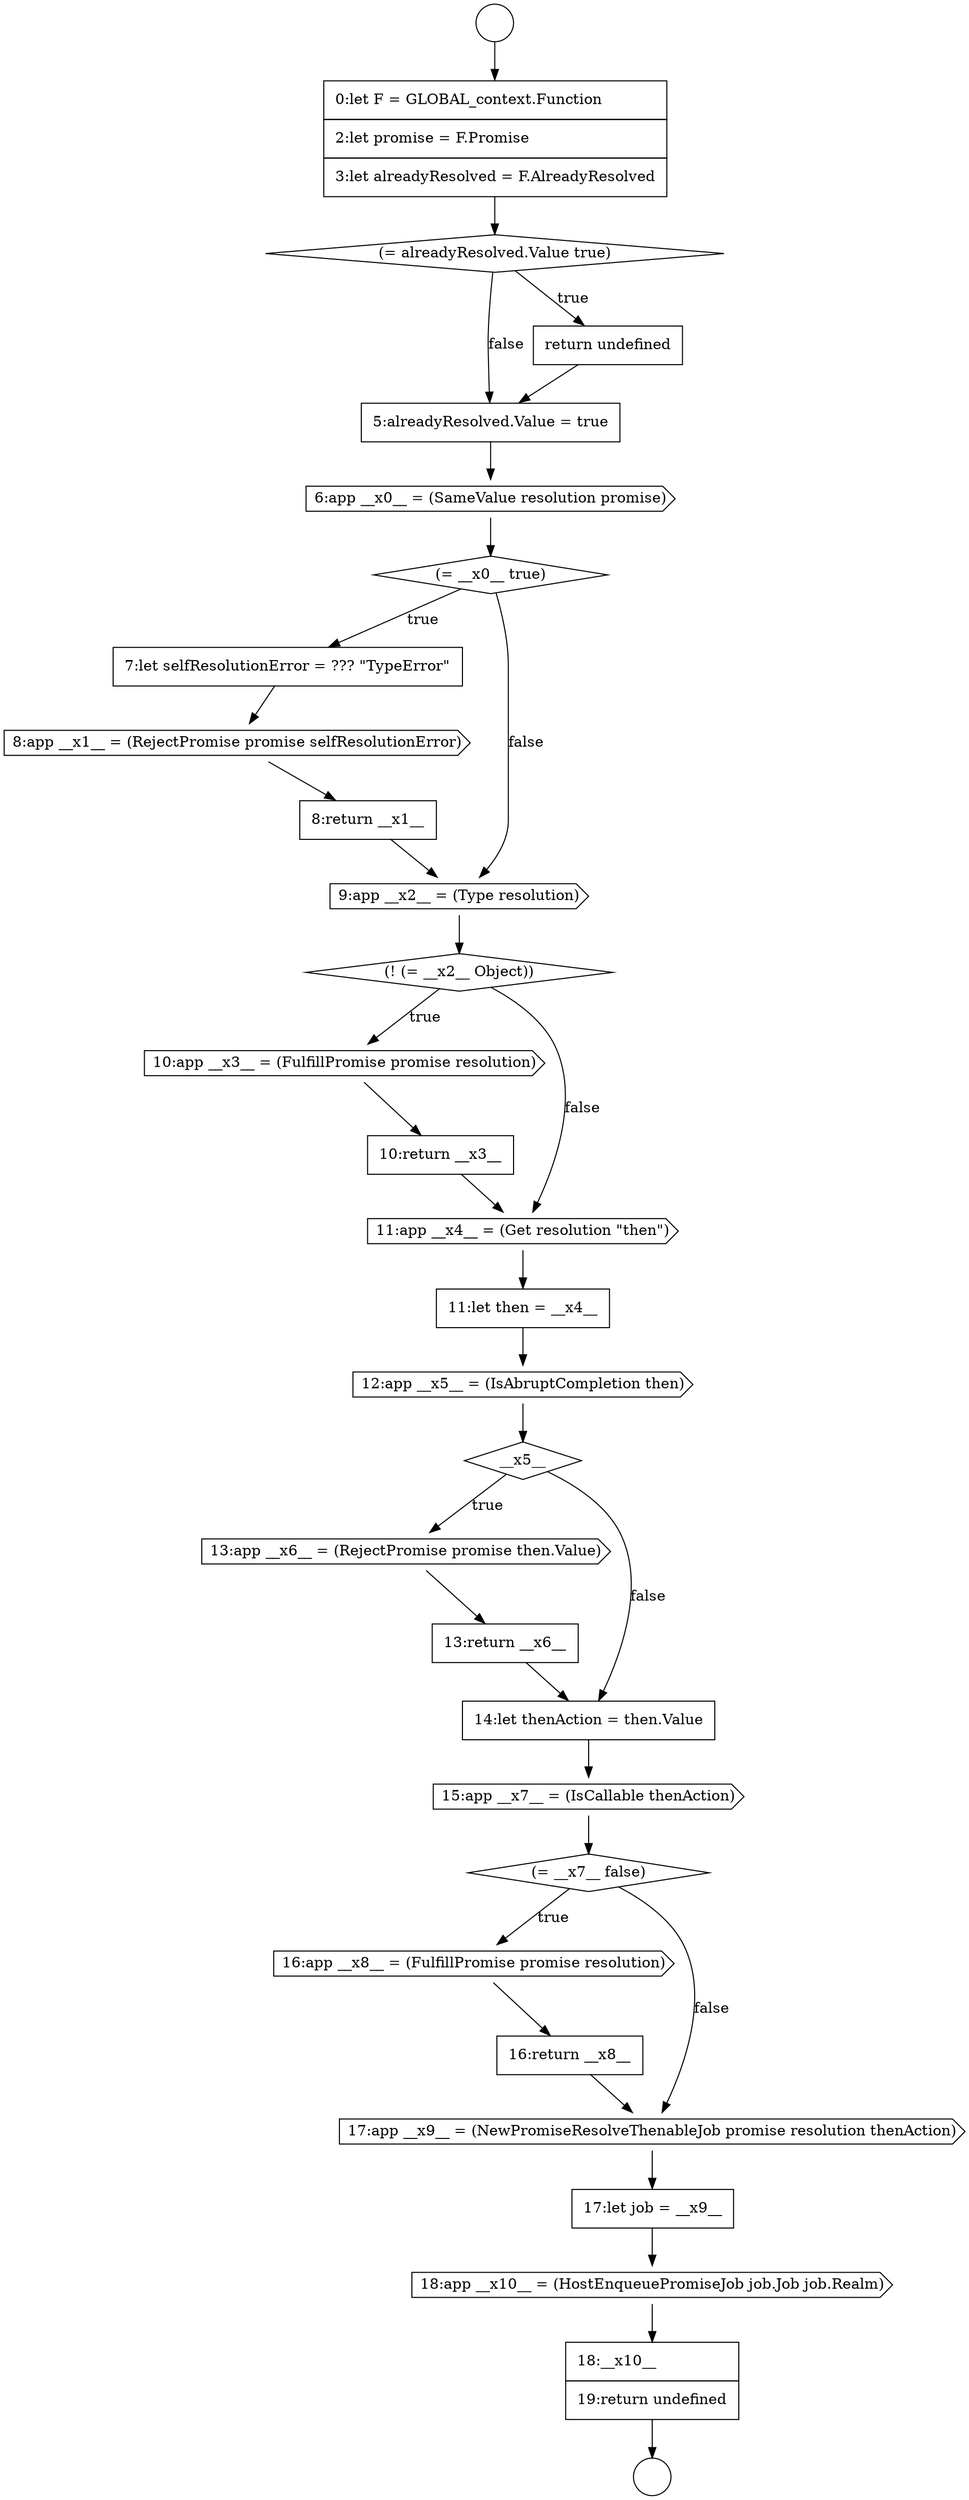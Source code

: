 digraph {
  node18459 [shape=none, margin=0, label=<<font color="black">
    <table border="0" cellborder="1" cellspacing="0" cellpadding="10">
      <tr><td align="left">11:let then = __x4__</td></tr>
    </table>
  </font>> color="black" fillcolor="white" style=filled]
  node18463 [shape=none, margin=0, label=<<font color="black">
    <table border="0" cellborder="1" cellspacing="0" cellpadding="10">
      <tr><td align="left">13:return __x6__</td></tr>
    </table>
  </font>> color="black" fillcolor="white" style=filled]
  node18451 [shape=none, margin=0, label=<<font color="black">
    <table border="0" cellborder="1" cellspacing="0" cellpadding="10">
      <tr><td align="left">7:let selfResolutionError = ??? &quot;TypeError&quot;</td></tr>
    </table>
  </font>> color="black" fillcolor="white" style=filled]
  node18446 [shape=diamond, label=<<font color="black">(= alreadyResolved.Value true)</font>> color="black" fillcolor="white" style=filled]
  node18471 [shape=cds, label=<<font color="black">18:app __x10__ = (HostEnqueuePromiseJob job.Job job.Realm)</font>> color="black" fillcolor="white" style=filled]
  node18452 [shape=cds, label=<<font color="black">8:app __x1__ = (RejectPromise promise selfResolutionError)</font>> color="black" fillcolor="white" style=filled]
  node18461 [shape=diamond, label=<<font color="black">__x5__</font>> color="black" fillcolor="white" style=filled]
  node18444 [shape=circle label=" " color="black" fillcolor="white" style=filled]
  node18457 [shape=none, margin=0, label=<<font color="black">
    <table border="0" cellborder="1" cellspacing="0" cellpadding="10">
      <tr><td align="left">10:return __x3__</td></tr>
    </table>
  </font>> color="black" fillcolor="white" style=filled]
  node18448 [shape=none, margin=0, label=<<font color="black">
    <table border="0" cellborder="1" cellspacing="0" cellpadding="10">
      <tr><td align="left">5:alreadyResolved.Value = true</td></tr>
    </table>
  </font>> color="black" fillcolor="white" style=filled]
  node18466 [shape=diamond, label=<<font color="black">(= __x7__ false)</font>> color="black" fillcolor="white" style=filled]
  node18449 [shape=cds, label=<<font color="black">6:app __x0__ = (SameValue resolution promise)</font>> color="black" fillcolor="white" style=filled]
  node18456 [shape=cds, label=<<font color="black">10:app __x3__ = (FulfillPromise promise resolution)</font>> color="black" fillcolor="white" style=filled]
  node18454 [shape=cds, label=<<font color="black">9:app __x2__ = (Type resolution)</font>> color="black" fillcolor="white" style=filled]
  node18467 [shape=cds, label=<<font color="black">16:app __x8__ = (FulfillPromise promise resolution)</font>> color="black" fillcolor="white" style=filled]
  node18468 [shape=none, margin=0, label=<<font color="black">
    <table border="0" cellborder="1" cellspacing="0" cellpadding="10">
      <tr><td align="left">16:return __x8__</td></tr>
    </table>
  </font>> color="black" fillcolor="white" style=filled]
  node18469 [shape=cds, label=<<font color="black">17:app __x9__ = (NewPromiseResolveThenableJob promise resolution thenAction)</font>> color="black" fillcolor="white" style=filled]
  node18445 [shape=none, margin=0, label=<<font color="black">
    <table border="0" cellborder="1" cellspacing="0" cellpadding="10">
      <tr><td align="left">0:let F = GLOBAL_context.Function</td></tr>
      <tr><td align="left">2:let promise = F.Promise</td></tr>
      <tr><td align="left">3:let alreadyResolved = F.AlreadyResolved</td></tr>
    </table>
  </font>> color="black" fillcolor="white" style=filled]
  node18458 [shape=cds, label=<<font color="black">11:app __x4__ = (Get resolution &quot;then&quot;)</font>> color="black" fillcolor="white" style=filled]
  node18465 [shape=cds, label=<<font color="black">15:app __x7__ = (IsCallable thenAction)</font>> color="black" fillcolor="white" style=filled]
  node18462 [shape=cds, label=<<font color="black">13:app __x6__ = (RejectPromise promise then.Value)</font>> color="black" fillcolor="white" style=filled]
  node18472 [shape=none, margin=0, label=<<font color="black">
    <table border="0" cellborder="1" cellspacing="0" cellpadding="10">
      <tr><td align="left">18:__x10__</td></tr>
      <tr><td align="left">19:return undefined</td></tr>
    </table>
  </font>> color="black" fillcolor="white" style=filled]
  node18455 [shape=diamond, label=<<font color="black">(! (= __x2__ Object))</font>> color="black" fillcolor="white" style=filled]
  node18443 [shape=circle label=" " color="black" fillcolor="white" style=filled]
  node18460 [shape=cds, label=<<font color="black">12:app __x5__ = (IsAbruptCompletion then)</font>> color="black" fillcolor="white" style=filled]
  node18447 [shape=none, margin=0, label=<<font color="black">
    <table border="0" cellborder="1" cellspacing="0" cellpadding="10">
      <tr><td align="left">return undefined</td></tr>
    </table>
  </font>> color="black" fillcolor="white" style=filled]
  node18464 [shape=none, margin=0, label=<<font color="black">
    <table border="0" cellborder="1" cellspacing="0" cellpadding="10">
      <tr><td align="left">14:let thenAction = then.Value</td></tr>
    </table>
  </font>> color="black" fillcolor="white" style=filled]
  node18470 [shape=none, margin=0, label=<<font color="black">
    <table border="0" cellborder="1" cellspacing="0" cellpadding="10">
      <tr><td align="left">17:let job = __x9__</td></tr>
    </table>
  </font>> color="black" fillcolor="white" style=filled]
  node18453 [shape=none, margin=0, label=<<font color="black">
    <table border="0" cellborder="1" cellspacing="0" cellpadding="10">
      <tr><td align="left">8:return __x1__</td></tr>
    </table>
  </font>> color="black" fillcolor="white" style=filled]
  node18450 [shape=diamond, label=<<font color="black">(= __x0__ true)</font>> color="black" fillcolor="white" style=filled]
  node18459 -> node18460 [ color="black"]
  node18468 -> node18469 [ color="black"]
  node18460 -> node18461 [ color="black"]
  node18449 -> node18450 [ color="black"]
  node18470 -> node18471 [ color="black"]
  node18453 -> node18454 [ color="black"]
  node18451 -> node18452 [ color="black"]
  node18466 -> node18467 [label=<<font color="black">true</font>> color="black"]
  node18466 -> node18469 [label=<<font color="black">false</font>> color="black"]
  node18462 -> node18463 [ color="black"]
  node18463 -> node18464 [ color="black"]
  node18467 -> node18468 [ color="black"]
  node18448 -> node18449 [ color="black"]
  node18447 -> node18448 [ color="black"]
  node18469 -> node18470 [ color="black"]
  node18454 -> node18455 [ color="black"]
  node18443 -> node18445 [ color="black"]
  node18465 -> node18466 [ color="black"]
  node18446 -> node18447 [label=<<font color="black">true</font>> color="black"]
  node18446 -> node18448 [label=<<font color="black">false</font>> color="black"]
  node18445 -> node18446 [ color="black"]
  node18471 -> node18472 [ color="black"]
  node18455 -> node18456 [label=<<font color="black">true</font>> color="black"]
  node18455 -> node18458 [label=<<font color="black">false</font>> color="black"]
  node18464 -> node18465 [ color="black"]
  node18456 -> node18457 [ color="black"]
  node18461 -> node18462 [label=<<font color="black">true</font>> color="black"]
  node18461 -> node18464 [label=<<font color="black">false</font>> color="black"]
  node18472 -> node18444 [ color="black"]
  node18457 -> node18458 [ color="black"]
  node18450 -> node18451 [label=<<font color="black">true</font>> color="black"]
  node18450 -> node18454 [label=<<font color="black">false</font>> color="black"]
  node18452 -> node18453 [ color="black"]
  node18458 -> node18459 [ color="black"]
}
